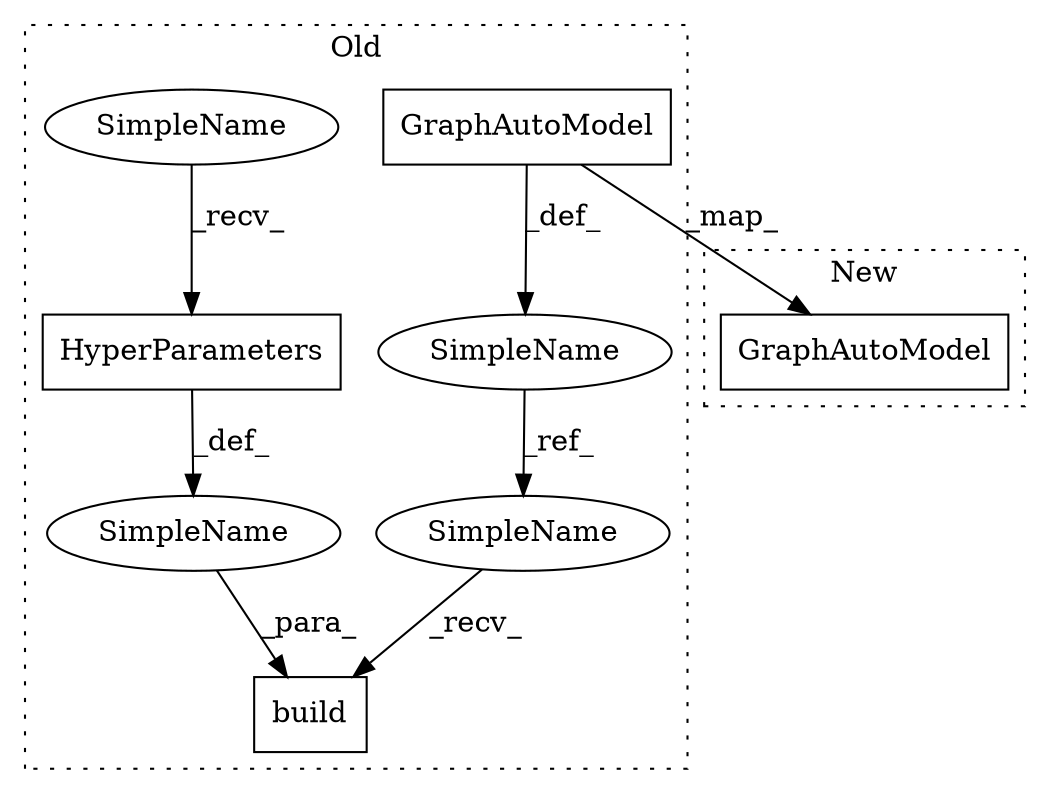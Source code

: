 digraph G {
subgraph cluster0 {
1 [label="GraphAutoModel" a="32" s="3329,3375" l="15,1" shape="box"];
3 [label="SimpleName" a="42" s="3313" l="5" shape="ellipse"];
4 [label="build" a="32" s="3390,3424" l="6,1" shape="box"];
5 [label="HyperParameters" a="32" s="3407" l="17" shape="box"];
6 [label="SimpleName" a="42" s="" l="" shape="ellipse"];
7 [label="SimpleName" a="42" s="3384" l="5" shape="ellipse"];
8 [label="SimpleName" a="42" s="3396" l="10" shape="ellipse"];
label = "Old";
style="dotted";
}
subgraph cluster1 {
2 [label="GraphAutoModel" a="32" s="4037,4083" l="15,1" shape="box"];
label = "New";
style="dotted";
}
1 -> 3 [label="_def_"];
1 -> 2 [label="_map_"];
3 -> 7 [label="_ref_"];
5 -> 6 [label="_def_"];
6 -> 4 [label="_para_"];
7 -> 4 [label="_recv_"];
8 -> 5 [label="_recv_"];
}
